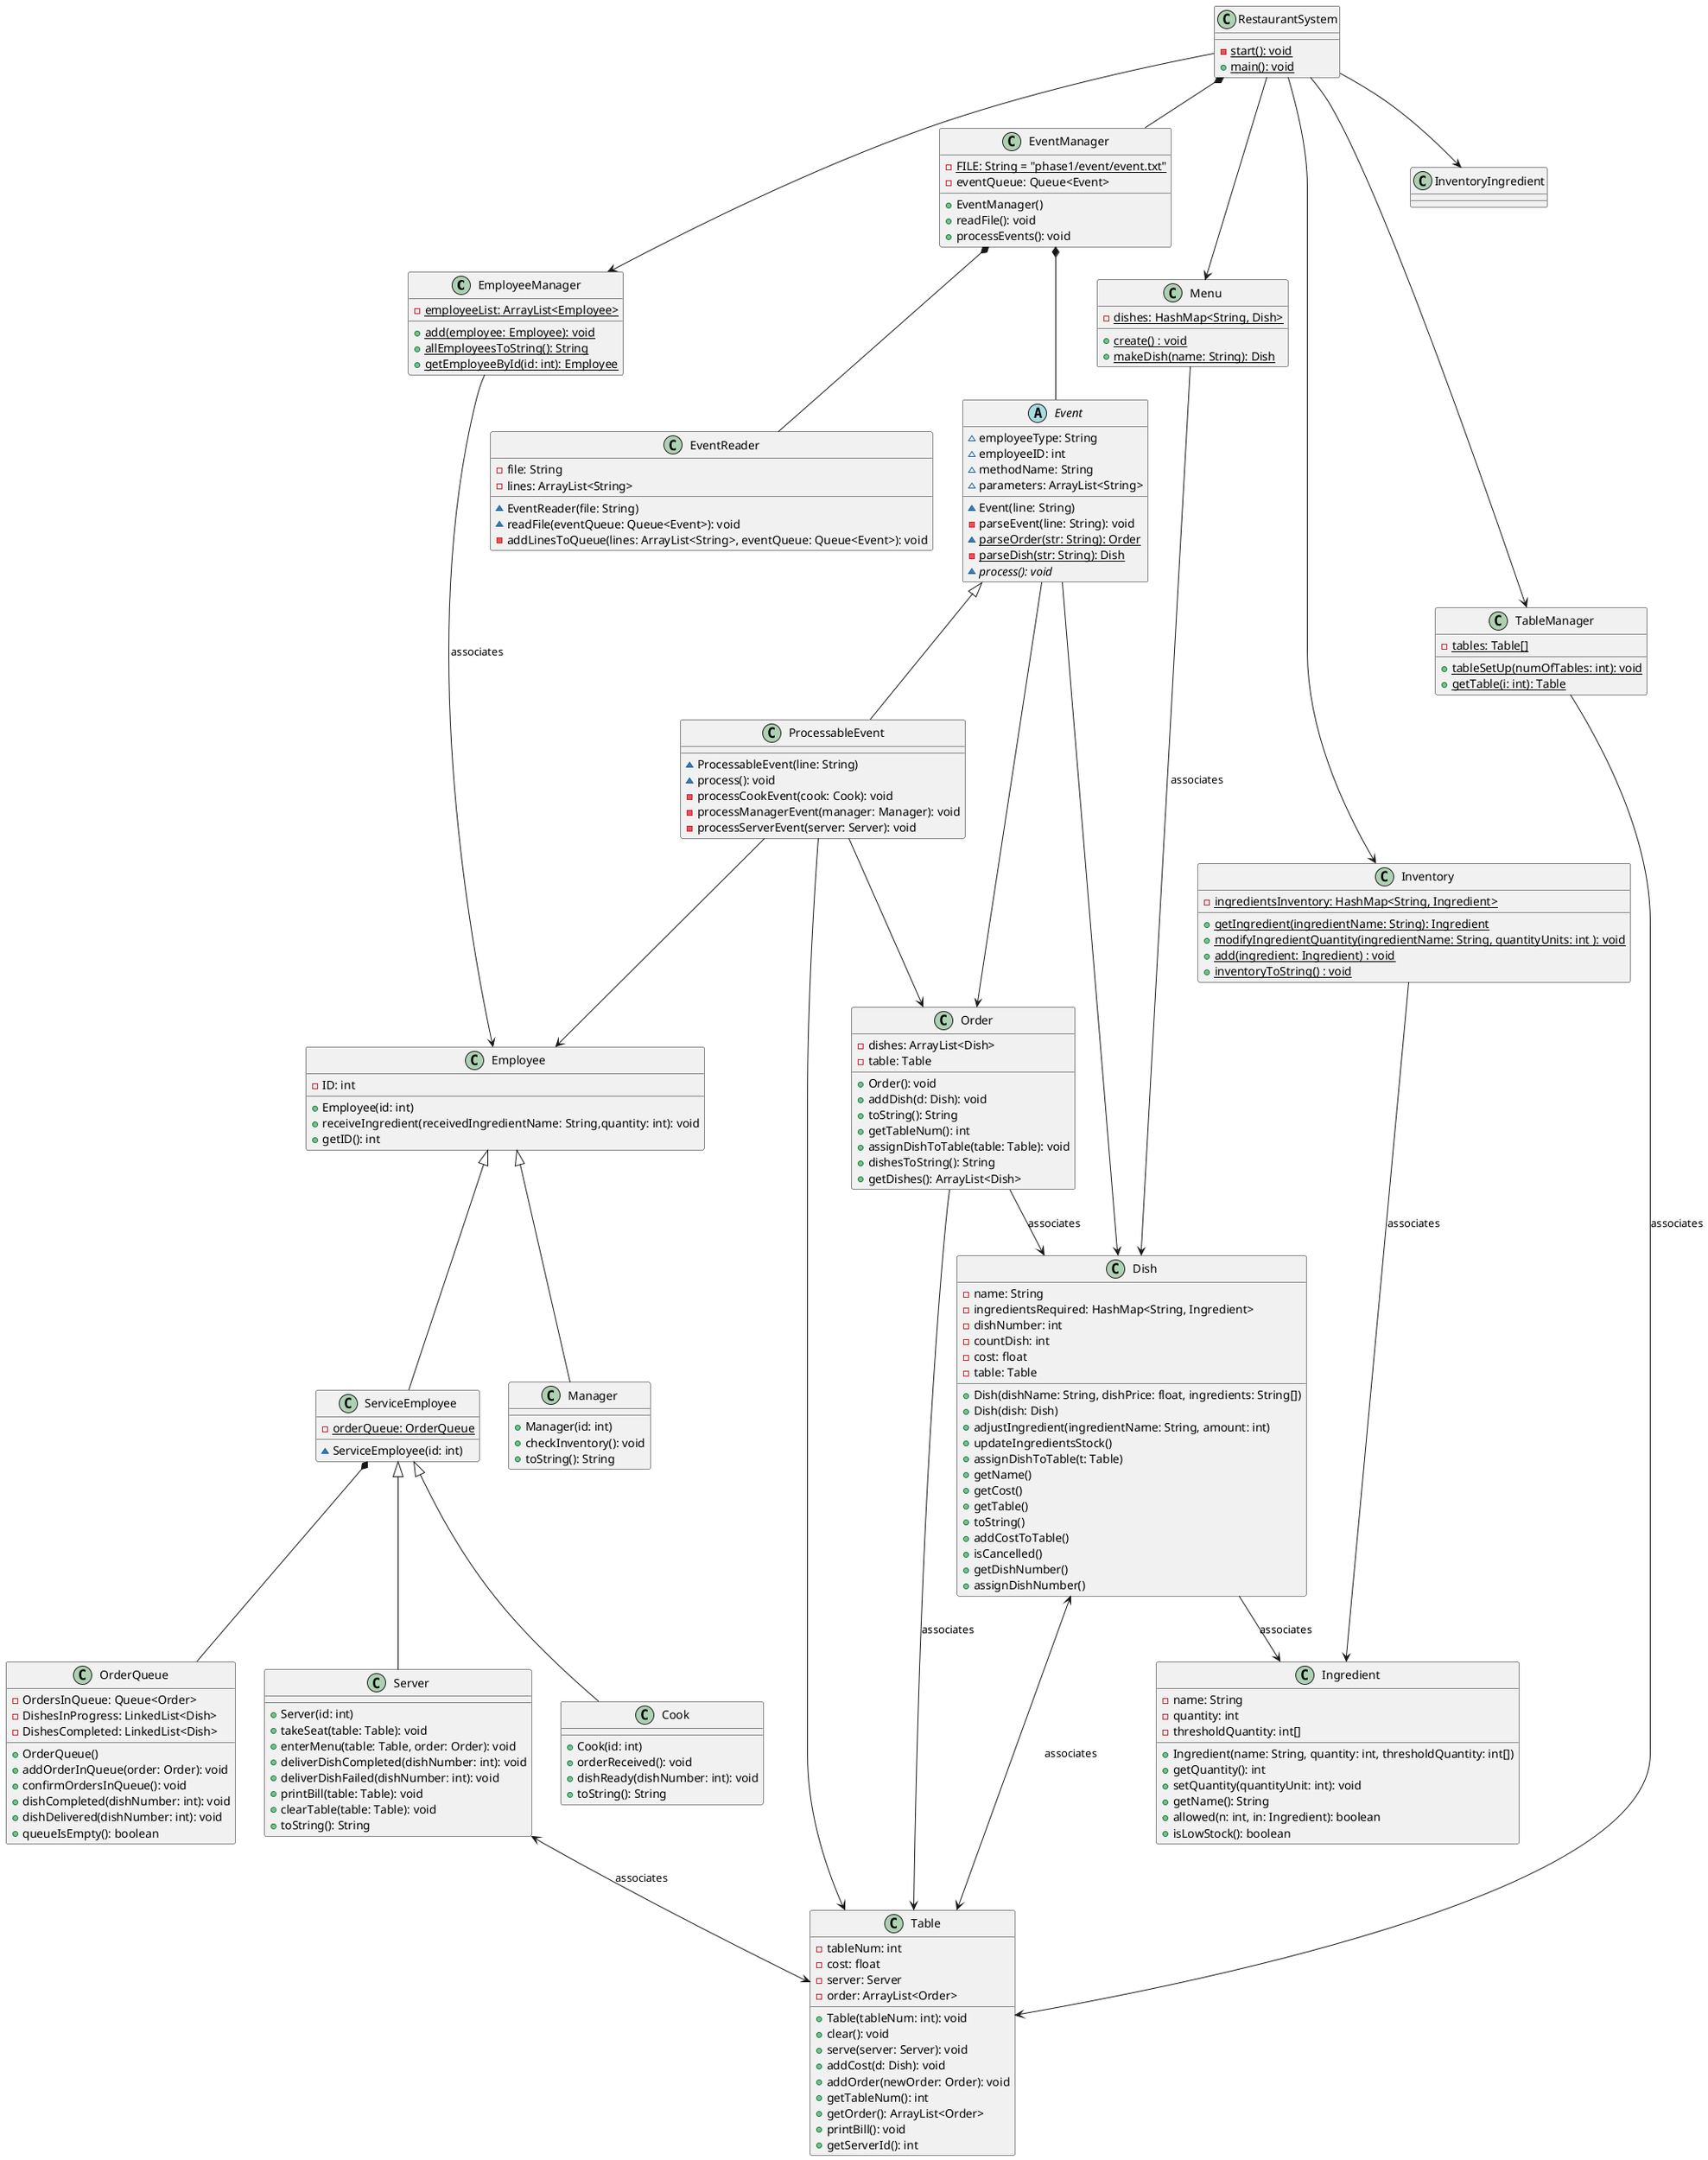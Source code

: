 @startuml
class EmployeeManager{
- {static} employeeList: ArrayList<Employee>
+ {static} add(employee: Employee): void
+ {static} allEmployeesToString(): String
+ {static} getEmployeeById(id: int): Employee
}
class OrderQueue{
- OrdersInQueue: Queue<Order>
- DishesInProgress: LinkedList<Dish>
- DishesCompleted: LinkedList<Dish>
+ OrderQueue()
+ addOrderInQueue(order: Order): void
+ confirmOrdersInQueue(): void
+ dishCompleted(dishNumber: int): void
+ dishDelivered(dishNumber: int): void
+ queueIsEmpty(): boolean
}

class Employee{
- ID: int
+ Employee(id: int)
+ receiveIngredient(receivedIngredientName: String,quantity: int): void
+ getID(): int
}
class ServiceEmployee {
- {static} orderQueue: OrderQueue
~ ServiceEmployee(id: int)
}
class Server{
+ Server(id: int)
+ takeSeat(table: Table): void
+ enterMenu(table: Table, order: Order): void
+ deliverDishCompleted(dishNumber: int): void
+ deliverDishFailed(dishNumber: int): void
+ printBill(table: Table): void
+ clearTable(table: Table): void
+ toString(): String
}
class Cook{
+ Cook(id: int)
+ orderReceived(): void
+ dishReady(dishNumber: int): void
+ toString(): String
}
class Manager{
+ Manager(id: int)
+ checkInventory(): void
+ toString(): String
}

Employee <|-- ServiceEmployee
ServiceEmployee <|-- Cook
ServiceEmployee <|-- Server
Employee <|-- Manager
ServiceEmployee *-- OrderQueue
EmployeeManager --> Employee : associates
Server <--> Table : associates

class TableManager{
- {static} tables: Table[]
+ {static} tableSetUp(numOfTables: int): void
+ {static} getTable(i: int): Table
}
TableManager --> Table : associates

class Table{
- tableNum: int
- cost: float
- server: Server
- order: ArrayList<Order>
+ Table(tableNum: int): void
+ clear(): void
+ serve(server: Server): void
+ addCost(d: Dish): void
+ addOrder(newOrder: Order): void
+ getTableNum(): int
+ getOrder(): ArrayList<Order>
+ printBill(): void
+ getServerId(): int
}

class Order{
- dishes: ArrayList<Dish>
- table: Table
+ Order(): void
+ addDish(d: Dish): void
+ toString(): String
+ getTableNum(): int
+ assignDishToTable(table: Table): void
+ dishesToString(): String
+ getDishes(): ArrayList<Dish>
}
Order --> Dish : associates
Order --> Table : associates

class Ingredient{
- name: String
- quantity: int
- thresholdQuantity: int[]
+ Ingredient(name: String, quantity: int, thresholdQuantity: int[])
+ getQuantity(): int
+ setQuantity(quantityUnit: int): void
+ getName(): String
+ allowed(n: int, in: Ingredient): boolean
+ isLowStock(): boolean
}

class Dish{
- name: String
- ingredientsRequired: HashMap<String, Ingredient>
- dishNumber: int
- countDish: int
- cost: float
- table: Table
+ Dish(dishName: String, dishPrice: float, ingredients: String[])
+ Dish(dish: Dish)
+ adjustIngredient(ingredientName: String, amount: int)
+ updateIngredientsStock()
+ assignDishToTable(t: Table)
+ getName()
+ getCost()
+ getTable()
+ toString()
+ addCostToTable()
+ isCancelled()
+ getDishNumber()
+ assignDishNumber()
}
Dish <--> Table : associates
Dish --> Ingredient : associates

class Inventory{
- {static} ingredientsInventory: HashMap<String, Ingredient>
+ {static} getIngredient(ingredientName: String): Ingredient
+ {static} modifyIngredientQuantity(ingredientName: String, quantityUnits: int ): void
+ {static} add(ingredient: Ingredient) : void
+ {static} inventoryToString() : void
}
Inventory --> Ingredient: associates

class Menu {
- {static} dishes: HashMap<String, Dish>
+ {static} create() : void
+ {static} makeDish(name: String): Dish
}
Menu --> Dish : associates

abstract class Event{
~ employeeType: String
~ employeeID: int
~ methodName: String
~ parameters: ArrayList<String>
~ Event(line: String)
- parseEvent(line: String): void
~ {static} parseOrder(str: String): Order
- {static} parseDish(str: String): Dish
~ {abstract} process(): void
}

class EventManager{
- {static} FILE: String = "phase1/event/event.txt"
- eventQueue: Queue<Event>
+ EventManager()
+ readFile(): void
+ processEvents(): void
}

class ProcessableEvent{
~ ProcessableEvent(line: String)
~ process(): void
- processCookEvent(cook: Cook): void
- processManagerEvent(manager: Manager): void
- processServerEvent(server: Server): void
}

class EventReader{
- file: String
- lines: ArrayList<String>
~ EventReader(file: String)
~ readFile(eventQueue: Queue<Event>): void
- addLinesToQueue(lines: ArrayList<String>, eventQueue: Queue<Event>): void
}

Event <|-- ProcessableEvent
EventManager *-- EventReader
EventManager *-- Event

Event --> Dish
Event --> Order
ProcessableEvent --> Employee
ProcessableEvent --> Table
ProcessableEvent --> Order


class RestaurantSystem{
- {static} start(): void
+ {static} main(): void
}

RestaurantSystem --> TableManager
RestaurantSystem --> EmployeeManager
RestaurantSystem --> InventoryIngredient
RestaurantSystem --> Inventory
RestaurantSystem --> Menu

RestaurantSystem *-- EventManager
@enduml
